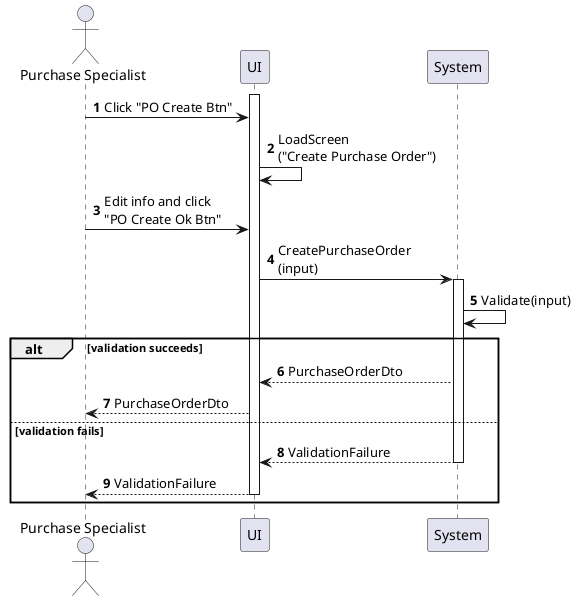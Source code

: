 @startuml purchase-order-create
autonumber

actor "Purchase Specialist" as a
participant UI as f
participant System as b

activate f
a -> f : Click "PO Create Btn"
f -> f : LoadScreen\n("Create Purchase Order")
a -> f : Edit info and click\n"PO Create Ok Btn"
f -> b : CreatePurchaseOrder\n(input)
activate b
b -> b : Validate(input)

alt validation succeeds
    b --> f : PurchaseOrderDto
    f --> a : PurchaseOrderDto
else validation fails
    return ValidationFailure
    f --> a : ValidationFailure
    deactivate f
end
@enduml